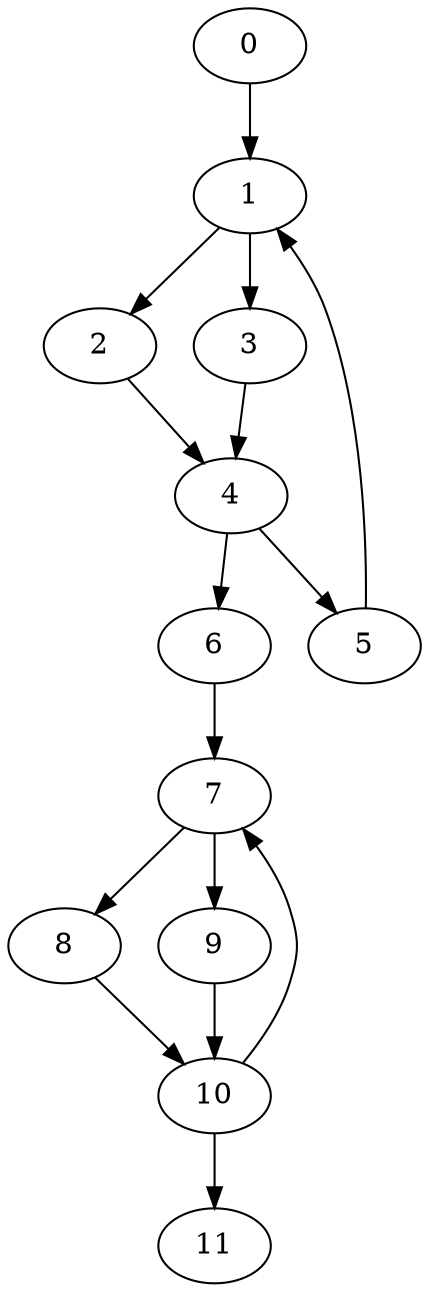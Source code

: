 digraph {
	0
	1
	2
	3
	4
	5
	6
	7
	8
	9
	10
	11
	2 -> 4
	3 -> 4
	7 -> 9
	10 -> 11
	0 -> 1
	5 -> 1
	1 -> 2
	1 -> 3
	4 -> 5
	4 -> 6
	6 -> 7
	10 -> 7
	7 -> 8
	8 -> 10
	9 -> 10
}
